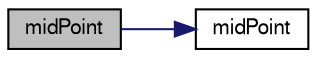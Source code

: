 digraph "midPoint"
{
  bgcolor="transparent";
  edge [fontname="FreeSans",fontsize="10",labelfontname="FreeSans",labelfontsize="10"];
  node [fontname="FreeSans",fontsize="10",shape=record];
  rankdir="LR";
  Node3 [label="midPoint",height=0.2,width=0.4,color="black", fillcolor="grey75", style="filled", fontcolor="black"];
  Node3 -> Node4 [color="midnightblue",fontsize="10",style="solid",fontname="FreeSans"];
  Node4 [label="midPoint",height=0.2,width=0.4,color="black",URL="$a23218.html#a81e0e0e83d40246075bbd53dc99b66c0",tooltip="Construct from mesh. "];
}
